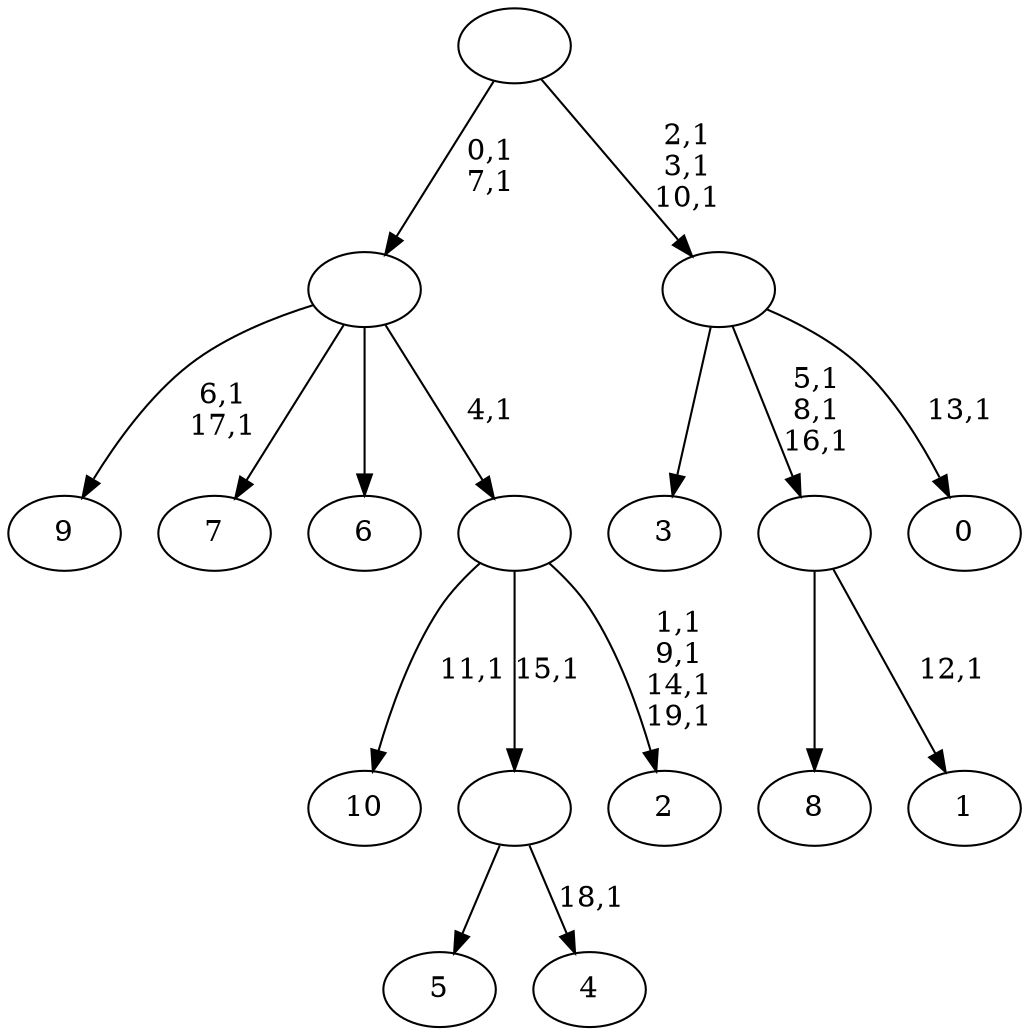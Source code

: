 digraph T {
	31 [label="10"]
	29 [label="9"]
	26 [label="8"]
	25 [label="7"]
	24 [label="6"]
	23 [label="5"]
	22 [label="4"]
	20 [label=""]
	19 [label="3"]
	18 [label="2"]
	13 [label=""]
	12 [label=""]
	10 [label="1"]
	8 [label=""]
	5 [label="0"]
	3 [label=""]
	0 [label=""]
	20 -> 22 [label="18,1"]
	20 -> 23 [label=""]
	13 -> 18 [label="1,1\n9,1\n14,1\n19,1"]
	13 -> 31 [label="11,1"]
	13 -> 20 [label="15,1"]
	12 -> 29 [label="6,1\n17,1"]
	12 -> 25 [label=""]
	12 -> 24 [label=""]
	12 -> 13 [label="4,1"]
	8 -> 10 [label="12,1"]
	8 -> 26 [label=""]
	3 -> 5 [label="13,1"]
	3 -> 8 [label="5,1\n8,1\n16,1"]
	3 -> 19 [label=""]
	0 -> 3 [label="2,1\n3,1\n10,1"]
	0 -> 12 [label="0,1\n7,1"]
}
